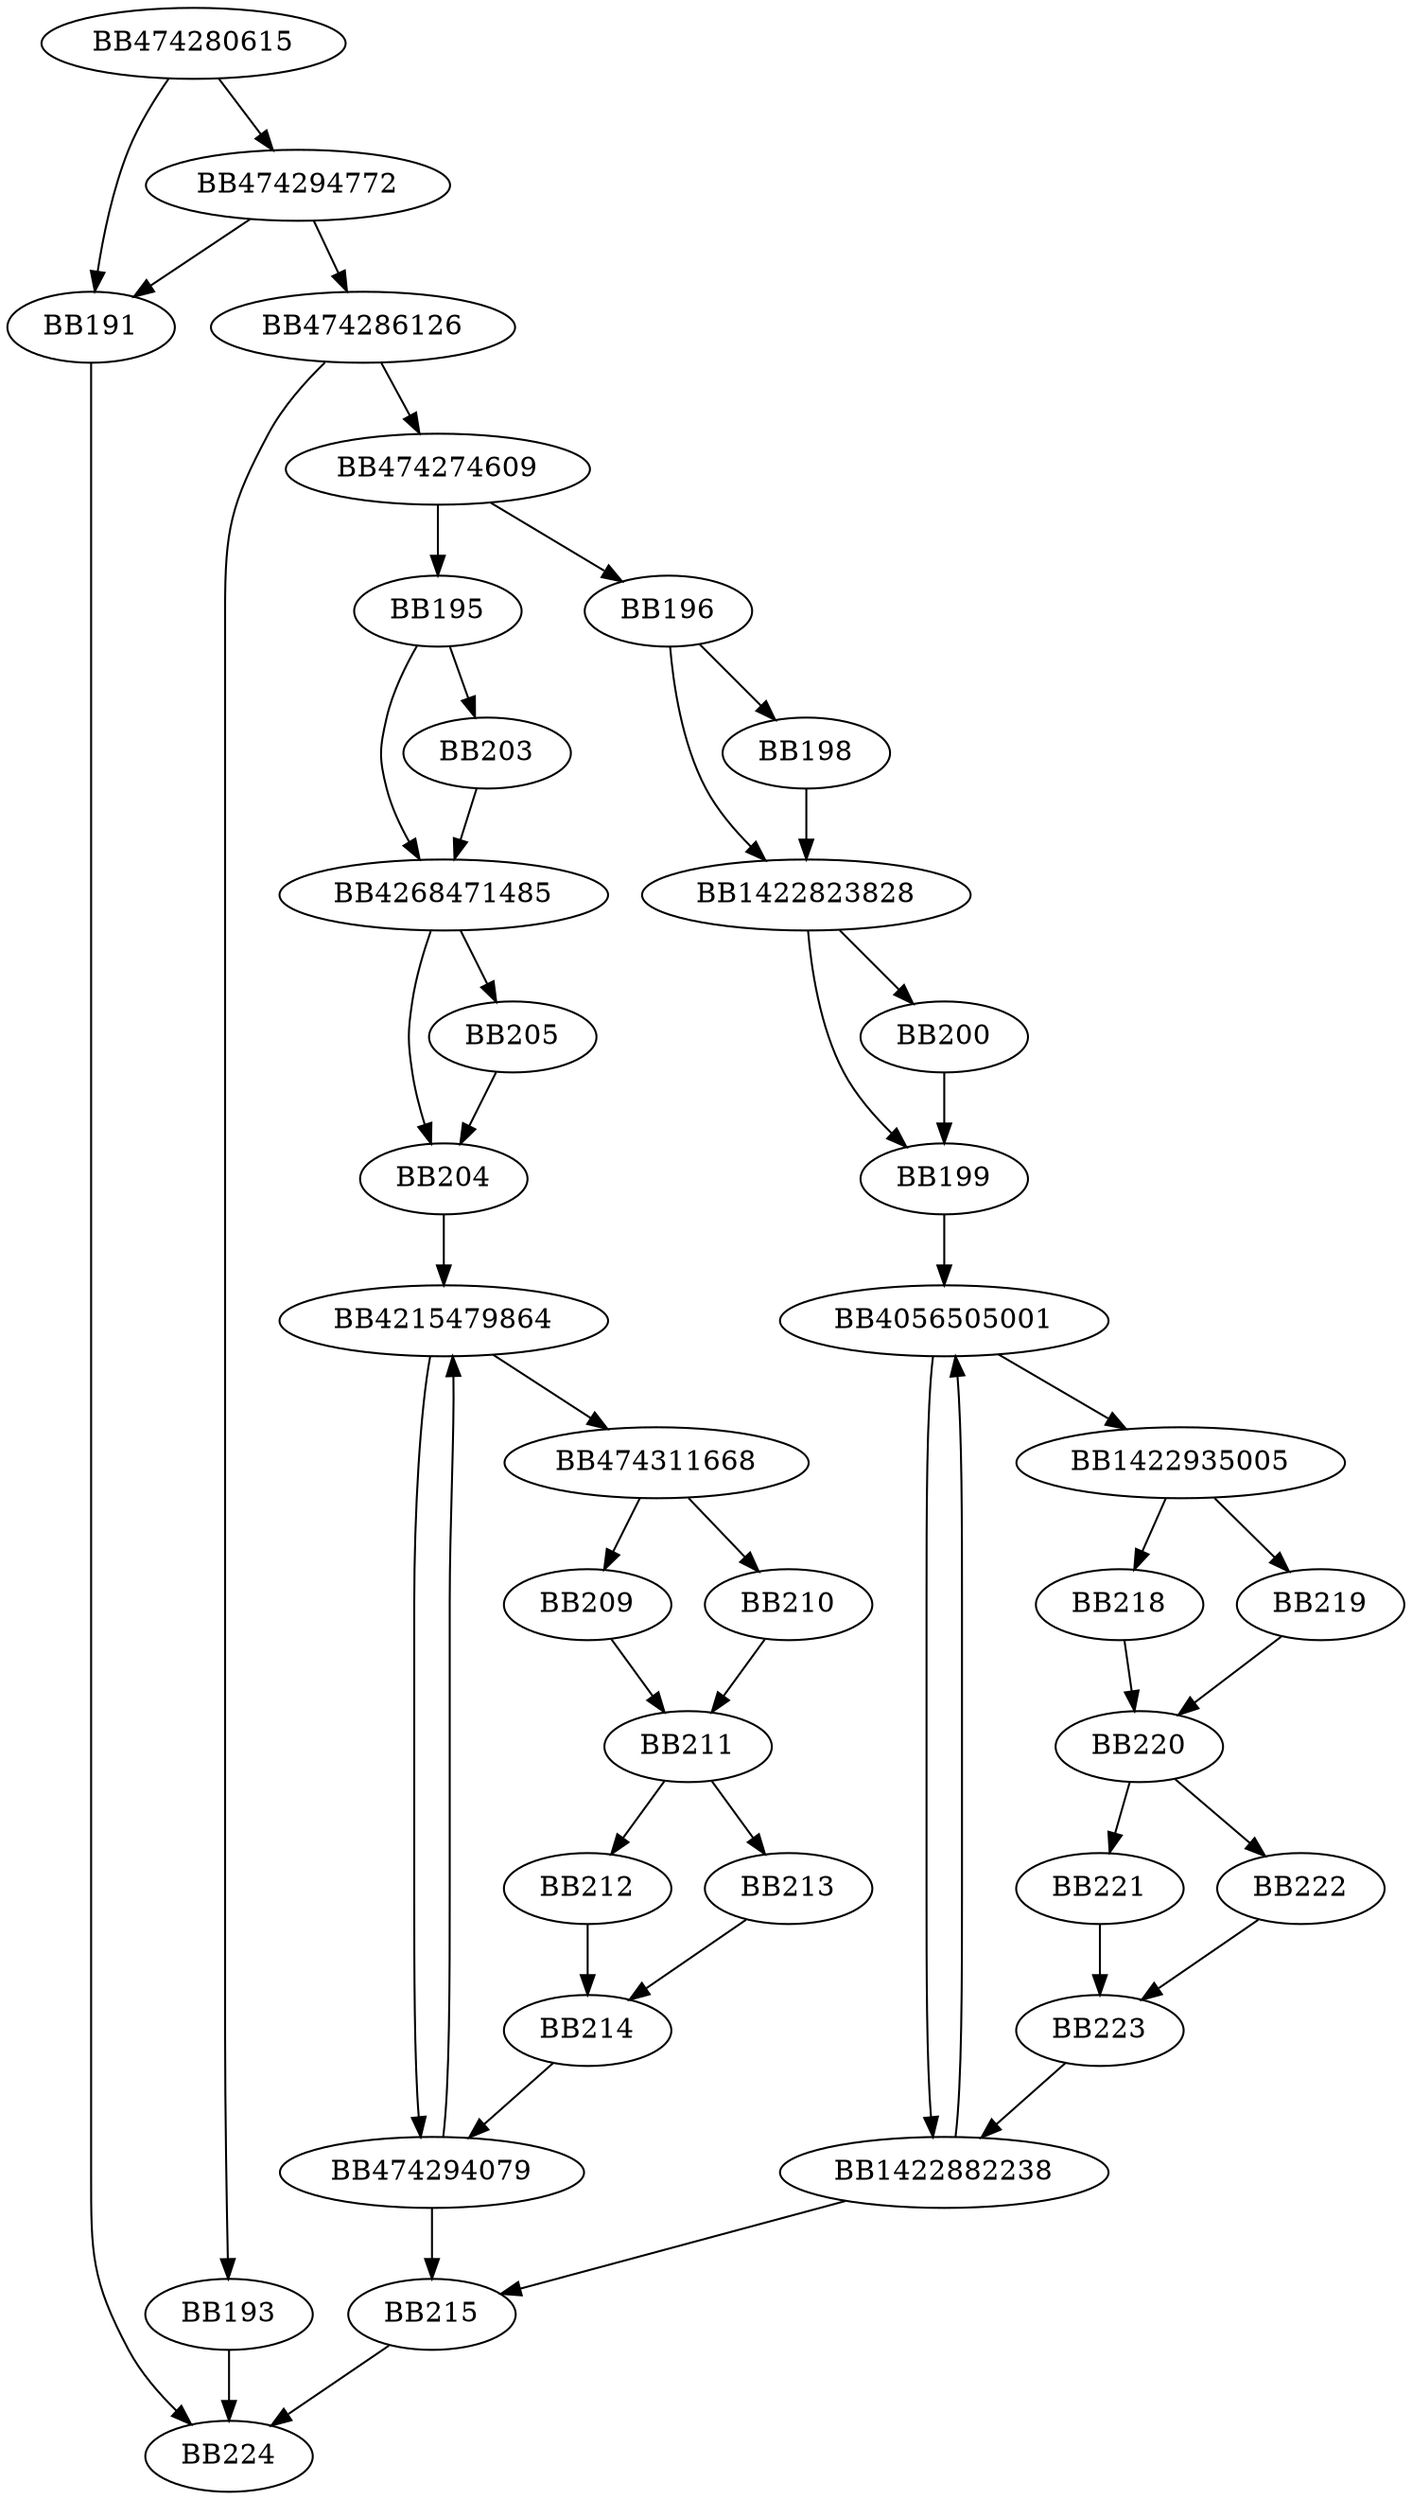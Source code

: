 digraph G{
	BB474280615->BB474294772;
	BB474280615->BB191;
	BB474294772->BB474286126;
	BB474294772->BB191;
	BB474286126->BB193;
	BB474286126->BB474274609;
	BB474274609->BB195;
	BB474274609->BB196;
	BB196->BB1422823828;
	BB196->BB198;
	BB198->BB1422823828;
	BB1422823828->BB199;
	BB1422823828->BB200;
	BB200->BB199;
	BB199->BB4056505001;
	BB195->BB4268471485;
	BB195->BB203;
	BB203->BB4268471485;
	BB4268471485->BB204;
	BB4268471485->BB205;
	BB205->BB204;
	BB204->BB4215479864;
	BB4215479864->BB474294079;
	BB4215479864->BB474311668;
	BB474311668->BB209;
	BB474311668->BB210;
	BB210->BB211;
	BB209->BB211;
	BB211->BB212;
	BB211->BB213;
	BB213->BB214;
	BB212->BB214;
	BB214->BB474294079;
	BB474294079->BB215;
	BB474294079->BB4215479864;
	BB4056505001->BB1422882238;
	BB4056505001->BB1422935005;
	BB1422935005->BB218;
	BB1422935005->BB219;
	BB218->BB220;
	BB219->BB220;
	BB220->BB221;
	BB220->BB222;
	BB221->BB223;
	BB222->BB223;
	BB223->BB1422882238;
	BB1422882238->BB215;
	BB1422882238->BB4056505001;
	BB215->BB224;
	BB193->BB224;
	BB191->BB224;
}
